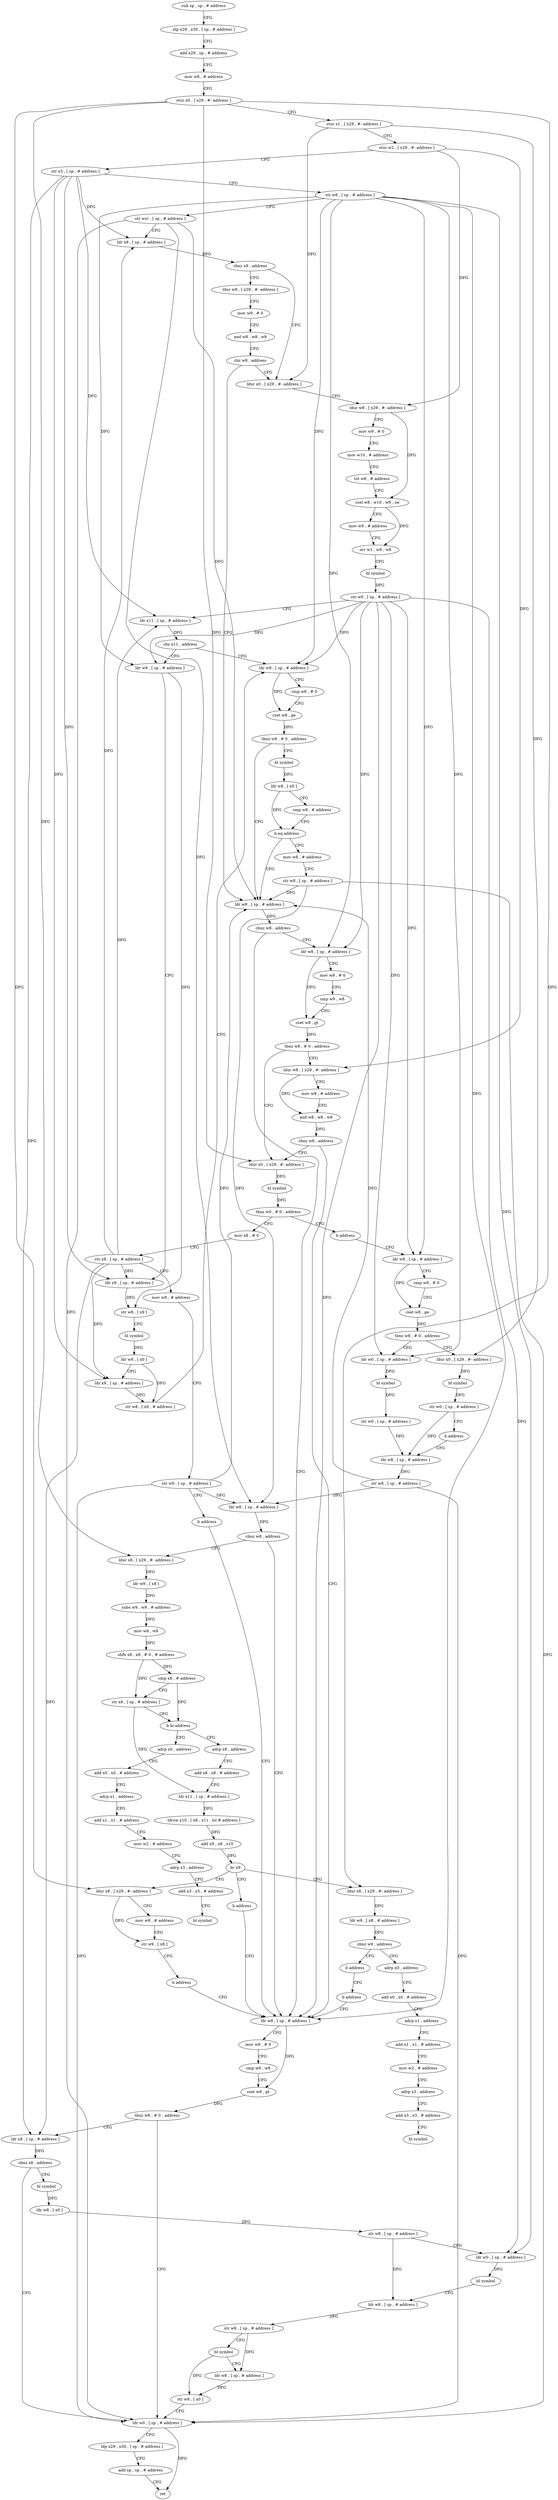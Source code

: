 digraph "func" {
"4291864" [label = "sub sp , sp , # address" ]
"4291868" [label = "stp x29 , x30 , [ sp , # address ]" ]
"4291872" [label = "add x29 , sp , # address" ]
"4291876" [label = "mov w8 , # address" ]
"4291880" [label = "stur x0 , [ x29 , #- address ]" ]
"4291884" [label = "stur x1 , [ x29 , #- address ]" ]
"4291888" [label = "stur w2 , [ x29 , #- address ]" ]
"4291892" [label = "str x3 , [ sp , # address ]" ]
"4291896" [label = "str w8 , [ sp , # address ]" ]
"4291900" [label = "str wzr , [ sp , # address ]" ]
"4291904" [label = "ldr x9 , [ sp , # address ]" ]
"4291908" [label = "cbnz x9 , address" ]
"4291928" [label = "ldur x0 , [ x29 , #- address ]" ]
"4291912" [label = "ldur w8 , [ x29 , #- address ]" ]
"4291932" [label = "ldur w8 , [ x29 , #- address ]" ]
"4291936" [label = "mov w9 , # 0" ]
"4291940" [label = "mov w10 , # address" ]
"4291944" [label = "tst w8 , # address" ]
"4291948" [label = "csel w8 , w10 , w9 , ne" ]
"4291952" [label = "mov w9 , # address" ]
"4291956" [label = "orr w1 , w9 , w8" ]
"4291960" [label = "bl symbol" ]
"4291964" [label = "str w0 , [ sp , # address ]" ]
"4291968" [label = "ldr x11 , [ sp , # address ]" ]
"4291972" [label = "cbz x11 , address" ]
"4292004" [label = "ldr w8 , [ sp , # address ]" ]
"4291976" [label = "ldr w8 , [ sp , # address ]" ]
"4291916" [label = "mov w9 , # 0" ]
"4291920" [label = "and w8 , w8 , w9" ]
"4291924" [label = "cbz w8 , address" ]
"4292044" [label = "ldr w8 , [ sp , # address ]" ]
"4292008" [label = "cmp w8 , # 0" ]
"4292012" [label = "cset w8 , ge" ]
"4292016" [label = "tbnz w8 , # 0 , address" ]
"4292020" [label = "bl symbol" ]
"4291980" [label = "ldr x9 , [ sp , # address ]" ]
"4291984" [label = "str w8 , [ x9 ]" ]
"4291988" [label = "bl symbol" ]
"4291992" [label = "ldr w8 , [ x0 ]" ]
"4291996" [label = "ldr x9 , [ sp , # address ]" ]
"4292000" [label = "str w8 , [ x9 , # address ]" ]
"4292048" [label = "cbnz w8 , address" ]
"4292344" [label = "ldr w8 , [ sp , # address ]" ]
"4292052" [label = "ldr w8 , [ sp , # address ]" ]
"4292024" [label = "ldr w8 , [ x0 ]" ]
"4292028" [label = "cmp w8 , # address" ]
"4292032" [label = "b.eq address" ]
"4292036" [label = "mov w8 , # address" ]
"4292348" [label = "mov w9 , # 0" ]
"4292352" [label = "cmp w9 , w8" ]
"4292356" [label = "cset w8 , gt" ]
"4292360" [label = "tbnz w8 , # 0 , address" ]
"4292412" [label = "ldr w0 , [ sp , # address ]" ]
"4292364" [label = "ldr x8 , [ sp , # address ]" ]
"4292056" [label = "mov w9 , # 0" ]
"4292060" [label = "cmp w9 , w8" ]
"4292064" [label = "cset w8 , gt" ]
"4292068" [label = "tbnz w8 , # 0 , address" ]
"4292088" [label = "ldur x0 , [ x29 , #- address ]" ]
"4292072" [label = "ldur w8 , [ x29 , #- address ]" ]
"4292040" [label = "str w8 , [ sp , # address ]" ]
"4292416" [label = "ldp x29 , x30 , [ sp , # address ]" ]
"4292420" [label = "add sp , sp , # address" ]
"4292424" [label = "ret" ]
"4292368" [label = "cbnz x8 , address" ]
"4292372" [label = "bl symbol" ]
"4292092" [label = "bl symbol" ]
"4292096" [label = "tbnz w0 , # 0 , address" ]
"4292104" [label = "mov x8 , # 0" ]
"4292100" [label = "b address" ]
"4292076" [label = "mov w9 , # address" ]
"4292080" [label = "and w8 , w8 , w9" ]
"4292084" [label = "cbnz w8 , address" ]
"4292376" [label = "ldr w8 , [ x0 ]" ]
"4292380" [label = "str w8 , [ sp , # address ]" ]
"4292384" [label = "ldr w0 , [ sp , # address ]" ]
"4292388" [label = "bl symbol" ]
"4292392" [label = "ldr w8 , [ sp , # address ]" ]
"4292396" [label = "str w8 , [ sp , # address ]" ]
"4292400" [label = "bl symbol" ]
"4292404" [label = "ldr w8 , [ sp , # address ]" ]
"4292408" [label = "str w8 , [ x0 ]" ]
"4292108" [label = "str x8 , [ sp , # address ]" ]
"4292112" [label = "mov w9 , # address" ]
"4292116" [label = "str w9 , [ sp , # address ]" ]
"4292120" [label = "b address" ]
"4292124" [label = "ldr w8 , [ sp , # address ]" ]
"4292128" [label = "cmp w8 , # 0" ]
"4292132" [label = "cset w8 , ge" ]
"4292136" [label = "tbnz w8 , # 0 , address" ]
"4292156" [label = "ldr w0 , [ sp , # address ]" ]
"4292140" [label = "ldur x0 , [ x29 , #- address ]" ]
"4292160" [label = "bl symbol" ]
"4292164" [label = "str w0 , [ sp , # address ]" ]
"4292168" [label = "ldr w8 , [ sp , # address ]" ]
"4292144" [label = "bl symbol" ]
"4292148" [label = "str w0 , [ sp , # address ]" ]
"4292152" [label = "b address" ]
"4292184" [label = "ldur x8 , [ x29 , #- address ]" ]
"4292188" [label = "ldr w9 , [ x8 ]" ]
"4292192" [label = "subs w9 , w9 , # address" ]
"4292196" [label = "mov w8 , w9" ]
"4292200" [label = "ubfx x8 , x8 , # 0 , # address" ]
"4292204" [label = "cmp x8 , # address" ]
"4292208" [label = "str x8 , [ sp , # address ]" ]
"4292212" [label = "b.hi address" ]
"4292312" [label = "adrp x0 , address" ]
"4292216" [label = "adrp x8 , address" ]
"4292172" [label = "str w8 , [ sp , # address ]" ]
"4292176" [label = "ldr w8 , [ sp , # address ]" ]
"4292180" [label = "cbnz w8 , address" ]
"4292316" [label = "add x0 , x0 , # address" ]
"4292320" [label = "adrp x1 , address" ]
"4292324" [label = "add x1 , x1 , # address" ]
"4292328" [label = "mov w2 , # address" ]
"4292332" [label = "adrp x3 , address" ]
"4292336" [label = "add x3 , x3 , # address" ]
"4292340" [label = "bl symbol" ]
"4292220" [label = "add x8 , x8 , # address" ]
"4292224" [label = "ldr x11 , [ sp , # address ]" ]
"4292228" [label = "ldrsw x10 , [ x8 , x11 , lsl # address ]" ]
"4292232" [label = "add x9 , x8 , x10" ]
"4292236" [label = "br x9" ]
"4292240" [label = "ldur x8 , [ x29 , #- address ]" ]
"4292256" [label = "b address" ]
"4292260" [label = "ldur x8 , [ x29 , #- address ]" ]
"4292244" [label = "mov w9 , # address" ]
"4292248" [label = "str w9 , [ x8 ]" ]
"4292252" [label = "b address" ]
"4292264" [label = "ldr w9 , [ x8 , # address ]" ]
"4292268" [label = "cbnz w9 , address" ]
"4292276" [label = "adrp x0 , address" ]
"4292272" [label = "b address" ]
"4292280" [label = "add x0 , x0 , # address" ]
"4292284" [label = "adrp x1 , address" ]
"4292288" [label = "add x1 , x1 , # address" ]
"4292292" [label = "mov w2 , # address" ]
"4292296" [label = "adrp x3 , address" ]
"4292300" [label = "add x3 , x3 , # address" ]
"4292304" [label = "bl symbol" ]
"4292308" [label = "b address" ]
"4291864" -> "4291868" [ label = "CFG" ]
"4291868" -> "4291872" [ label = "CFG" ]
"4291872" -> "4291876" [ label = "CFG" ]
"4291876" -> "4291880" [ label = "CFG" ]
"4291880" -> "4291884" [ label = "CFG" ]
"4291880" -> "4292088" [ label = "DFG" ]
"4291880" -> "4292184" [ label = "DFG" ]
"4291880" -> "4292240" [ label = "DFG" ]
"4291880" -> "4292260" [ label = "DFG" ]
"4291884" -> "4291888" [ label = "CFG" ]
"4291884" -> "4291928" [ label = "DFG" ]
"4291884" -> "4292140" [ label = "DFG" ]
"4291888" -> "4291892" [ label = "CFG" ]
"4291888" -> "4291932" [ label = "DFG" ]
"4291888" -> "4292072" [ label = "DFG" ]
"4291892" -> "4291896" [ label = "CFG" ]
"4291892" -> "4291904" [ label = "DFG" ]
"4291892" -> "4291968" [ label = "DFG" ]
"4291892" -> "4291980" [ label = "DFG" ]
"4291892" -> "4291996" [ label = "DFG" ]
"4291892" -> "4292364" [ label = "DFG" ]
"4291896" -> "4291900" [ label = "CFG" ]
"4291896" -> "4292344" [ label = "DFG" ]
"4291896" -> "4292052" [ label = "DFG" ]
"4291896" -> "4292004" [ label = "DFG" ]
"4291896" -> "4291976" [ label = "DFG" ]
"4291896" -> "4292384" [ label = "DFG" ]
"4291896" -> "4292124" [ label = "DFG" ]
"4291896" -> "4292156" [ label = "DFG" ]
"4291900" -> "4291904" [ label = "CFG" ]
"4291900" -> "4292044" [ label = "DFG" ]
"4291900" -> "4292412" [ label = "DFG" ]
"4291900" -> "4292176" [ label = "DFG" ]
"4291904" -> "4291908" [ label = "DFG" ]
"4291908" -> "4291928" [ label = "CFG" ]
"4291908" -> "4291912" [ label = "CFG" ]
"4291928" -> "4291932" [ label = "CFG" ]
"4291912" -> "4291916" [ label = "CFG" ]
"4291932" -> "4291936" [ label = "CFG" ]
"4291932" -> "4291948" [ label = "DFG" ]
"4291936" -> "4291940" [ label = "CFG" ]
"4291940" -> "4291944" [ label = "CFG" ]
"4291944" -> "4291948" [ label = "CFG" ]
"4291948" -> "4291952" [ label = "CFG" ]
"4291948" -> "4291956" [ label = "DFG" ]
"4291952" -> "4291956" [ label = "CFG" ]
"4291956" -> "4291960" [ label = "CFG" ]
"4291960" -> "4291964" [ label = "DFG" ]
"4291964" -> "4291968" [ label = "CFG" ]
"4291964" -> "4292344" [ label = "DFG" ]
"4291964" -> "4292052" [ label = "DFG" ]
"4291964" -> "4292004" [ label = "DFG" ]
"4291964" -> "4291976" [ label = "DFG" ]
"4291964" -> "4292384" [ label = "DFG" ]
"4291964" -> "4292124" [ label = "DFG" ]
"4291964" -> "4292156" [ label = "DFG" ]
"4291968" -> "4291972" [ label = "DFG" ]
"4291972" -> "4292004" [ label = "CFG" ]
"4291972" -> "4291976" [ label = "CFG" ]
"4292004" -> "4292008" [ label = "CFG" ]
"4292004" -> "4292012" [ label = "DFG" ]
"4291976" -> "4291980" [ label = "CFG" ]
"4291976" -> "4291984" [ label = "DFG" ]
"4291916" -> "4291920" [ label = "CFG" ]
"4291920" -> "4291924" [ label = "CFG" ]
"4291924" -> "4292044" [ label = "CFG" ]
"4291924" -> "4291928" [ label = "CFG" ]
"4292044" -> "4292048" [ label = "DFG" ]
"4292008" -> "4292012" [ label = "CFG" ]
"4292012" -> "4292016" [ label = "DFG" ]
"4292016" -> "4292044" [ label = "CFG" ]
"4292016" -> "4292020" [ label = "CFG" ]
"4292020" -> "4292024" [ label = "DFG" ]
"4291980" -> "4291984" [ label = "DFG" ]
"4291984" -> "4291988" [ label = "CFG" ]
"4291988" -> "4291992" [ label = "DFG" ]
"4291992" -> "4291996" [ label = "CFG" ]
"4291992" -> "4292000" [ label = "DFG" ]
"4291996" -> "4292000" [ label = "DFG" ]
"4292000" -> "4292004" [ label = "CFG" ]
"4292048" -> "4292344" [ label = "CFG" ]
"4292048" -> "4292052" [ label = "CFG" ]
"4292344" -> "4292348" [ label = "CFG" ]
"4292344" -> "4292356" [ label = "DFG" ]
"4292052" -> "4292056" [ label = "CFG" ]
"4292052" -> "4292064" [ label = "DFG" ]
"4292024" -> "4292028" [ label = "CFG" ]
"4292024" -> "4292032" [ label = "DFG" ]
"4292028" -> "4292032" [ label = "CFG" ]
"4292032" -> "4292044" [ label = "CFG" ]
"4292032" -> "4292036" [ label = "CFG" ]
"4292036" -> "4292040" [ label = "CFG" ]
"4292348" -> "4292352" [ label = "CFG" ]
"4292352" -> "4292356" [ label = "CFG" ]
"4292356" -> "4292360" [ label = "DFG" ]
"4292360" -> "4292412" [ label = "CFG" ]
"4292360" -> "4292364" [ label = "CFG" ]
"4292412" -> "4292416" [ label = "CFG" ]
"4292412" -> "4292424" [ label = "DFG" ]
"4292364" -> "4292368" [ label = "DFG" ]
"4292056" -> "4292060" [ label = "CFG" ]
"4292060" -> "4292064" [ label = "CFG" ]
"4292064" -> "4292068" [ label = "DFG" ]
"4292068" -> "4292088" [ label = "CFG" ]
"4292068" -> "4292072" [ label = "CFG" ]
"4292088" -> "4292092" [ label = "DFG" ]
"4292072" -> "4292076" [ label = "CFG" ]
"4292072" -> "4292080" [ label = "DFG" ]
"4292040" -> "4292044" [ label = "DFG" ]
"4292040" -> "4292412" [ label = "DFG" ]
"4292040" -> "4292176" [ label = "DFG" ]
"4292416" -> "4292420" [ label = "CFG" ]
"4292420" -> "4292424" [ label = "CFG" ]
"4292368" -> "4292412" [ label = "CFG" ]
"4292368" -> "4292372" [ label = "CFG" ]
"4292372" -> "4292376" [ label = "DFG" ]
"4292092" -> "4292096" [ label = "DFG" ]
"4292096" -> "4292104" [ label = "CFG" ]
"4292096" -> "4292100" [ label = "CFG" ]
"4292104" -> "4292108" [ label = "CFG" ]
"4292100" -> "4292124" [ label = "CFG" ]
"4292076" -> "4292080" [ label = "CFG" ]
"4292080" -> "4292084" [ label = "DFG" ]
"4292084" -> "4292344" [ label = "CFG" ]
"4292084" -> "4292088" [ label = "CFG" ]
"4292376" -> "4292380" [ label = "DFG" ]
"4292380" -> "4292384" [ label = "CFG" ]
"4292380" -> "4292392" [ label = "DFG" ]
"4292384" -> "4292388" [ label = "DFG" ]
"4292388" -> "4292392" [ label = "CFG" ]
"4292392" -> "4292396" [ label = "DFG" ]
"4292396" -> "4292400" [ label = "CFG" ]
"4292396" -> "4292404" [ label = "DFG" ]
"4292400" -> "4292404" [ label = "CFG" ]
"4292400" -> "4292408" [ label = "DFG" ]
"4292404" -> "4292408" [ label = "DFG" ]
"4292408" -> "4292412" [ label = "CFG" ]
"4292108" -> "4292112" [ label = "CFG" ]
"4292108" -> "4291904" [ label = "DFG" ]
"4292108" -> "4291968" [ label = "DFG" ]
"4292108" -> "4291980" [ label = "DFG" ]
"4292108" -> "4291996" [ label = "DFG" ]
"4292108" -> "4292364" [ label = "DFG" ]
"4292112" -> "4292116" [ label = "CFG" ]
"4292116" -> "4292120" [ label = "CFG" ]
"4292116" -> "4292044" [ label = "DFG" ]
"4292116" -> "4292412" [ label = "DFG" ]
"4292116" -> "4292176" [ label = "DFG" ]
"4292120" -> "4292344" [ label = "CFG" ]
"4292124" -> "4292128" [ label = "CFG" ]
"4292124" -> "4292132" [ label = "DFG" ]
"4292128" -> "4292132" [ label = "CFG" ]
"4292132" -> "4292136" [ label = "DFG" ]
"4292136" -> "4292156" [ label = "CFG" ]
"4292136" -> "4292140" [ label = "CFG" ]
"4292156" -> "4292160" [ label = "DFG" ]
"4292140" -> "4292144" [ label = "DFG" ]
"4292160" -> "4292164" [ label = "DFG" ]
"4292164" -> "4292168" [ label = "DFG" ]
"4292168" -> "4292172" [ label = "DFG" ]
"4292144" -> "4292148" [ label = "DFG" ]
"4292148" -> "4292152" [ label = "CFG" ]
"4292148" -> "4292168" [ label = "DFG" ]
"4292152" -> "4292168" [ label = "CFG" ]
"4292184" -> "4292188" [ label = "DFG" ]
"4292188" -> "4292192" [ label = "DFG" ]
"4292192" -> "4292196" [ label = "DFG" ]
"4292196" -> "4292200" [ label = "DFG" ]
"4292200" -> "4292204" [ label = "DFG" ]
"4292200" -> "4292208" [ label = "DFG" ]
"4292204" -> "4292208" [ label = "CFG" ]
"4292204" -> "4292212" [ label = "DFG" ]
"4292208" -> "4292212" [ label = "CFG" ]
"4292208" -> "4292224" [ label = "DFG" ]
"4292212" -> "4292312" [ label = "CFG" ]
"4292212" -> "4292216" [ label = "CFG" ]
"4292312" -> "4292316" [ label = "CFG" ]
"4292216" -> "4292220" [ label = "CFG" ]
"4292172" -> "4292176" [ label = "DFG" ]
"4292172" -> "4292044" [ label = "DFG" ]
"4292172" -> "4292412" [ label = "DFG" ]
"4292176" -> "4292180" [ label = "DFG" ]
"4292180" -> "4292344" [ label = "CFG" ]
"4292180" -> "4292184" [ label = "CFG" ]
"4292316" -> "4292320" [ label = "CFG" ]
"4292320" -> "4292324" [ label = "CFG" ]
"4292324" -> "4292328" [ label = "CFG" ]
"4292328" -> "4292332" [ label = "CFG" ]
"4292332" -> "4292336" [ label = "CFG" ]
"4292336" -> "4292340" [ label = "CFG" ]
"4292220" -> "4292224" [ label = "CFG" ]
"4292224" -> "4292228" [ label = "DFG" ]
"4292228" -> "4292232" [ label = "DFG" ]
"4292232" -> "4292236" [ label = "DFG" ]
"4292236" -> "4292240" [ label = "CFG" ]
"4292236" -> "4292256" [ label = "CFG" ]
"4292236" -> "4292260" [ label = "CFG" ]
"4292240" -> "4292244" [ label = "CFG" ]
"4292240" -> "4292248" [ label = "DFG" ]
"4292256" -> "4292344" [ label = "CFG" ]
"4292260" -> "4292264" [ label = "DFG" ]
"4292244" -> "4292248" [ label = "CFG" ]
"4292248" -> "4292252" [ label = "CFG" ]
"4292252" -> "4292344" [ label = "CFG" ]
"4292264" -> "4292268" [ label = "DFG" ]
"4292268" -> "4292276" [ label = "CFG" ]
"4292268" -> "4292272" [ label = "CFG" ]
"4292276" -> "4292280" [ label = "CFG" ]
"4292272" -> "4292308" [ label = "CFG" ]
"4292280" -> "4292284" [ label = "CFG" ]
"4292284" -> "4292288" [ label = "CFG" ]
"4292288" -> "4292292" [ label = "CFG" ]
"4292292" -> "4292296" [ label = "CFG" ]
"4292296" -> "4292300" [ label = "CFG" ]
"4292300" -> "4292304" [ label = "CFG" ]
"4292308" -> "4292344" [ label = "CFG" ]
}

